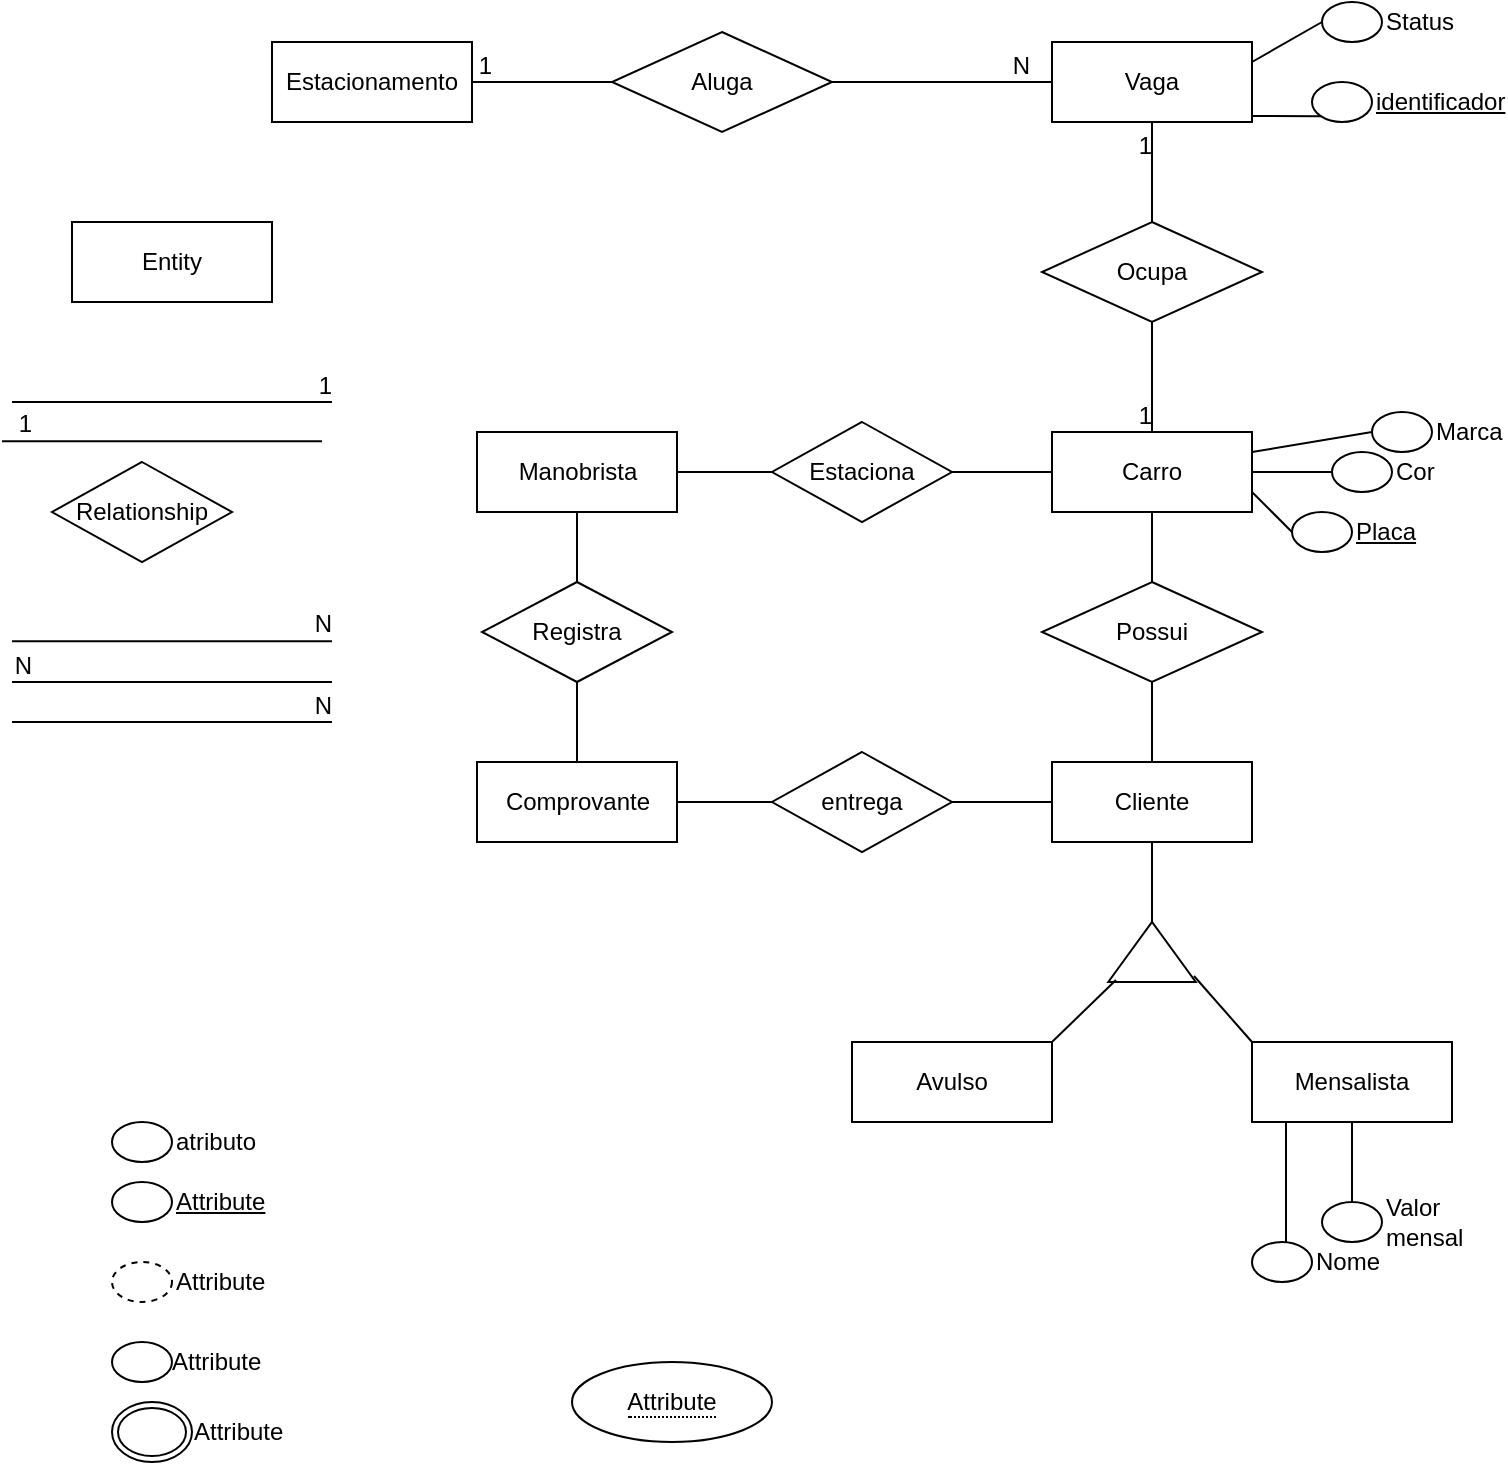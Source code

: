 <mxfile version="15.3.2" type="github">
  <diagram id="R2lEEEUBdFMjLlhIrx00" name="Page-1">
    <mxGraphModel dx="1157" dy="644" grid="1" gridSize="10" guides="1" tooltips="1" connect="1" arrows="1" fold="1" page="1" pageScale="1" pageWidth="850" pageHeight="1100" math="0" shadow="0" extFonts="Permanent Marker^https://fonts.googleapis.com/css?family=Permanent+Marker">
      <root>
        <mxCell id="0" />
        <mxCell id="1" parent="0" />
        <mxCell id="tJdDL1KsQvo14cv3xqzo-2" value="Entity" style="whiteSpace=wrap;html=1;align=center;" parent="1" vertex="1">
          <mxGeometry x="120" y="170" width="100" height="40" as="geometry" />
        </mxCell>
        <mxCell id="tJdDL1KsQvo14cv3xqzo-13" value="Relationship" style="shape=rhombus;perimeter=rhombusPerimeter;whiteSpace=wrap;html=1;align=center;" parent="1" vertex="1">
          <mxGeometry x="110" y="290" width="90" height="50" as="geometry" />
        </mxCell>
        <mxCell id="tJdDL1KsQvo14cv3xqzo-14" value="" style="triangle;whiteSpace=wrap;html=1;direction=north;" parent="1" vertex="1">
          <mxGeometry x="638.13" y="520" width="43.75" height="30" as="geometry" />
        </mxCell>
        <mxCell id="tJdDL1KsQvo14cv3xqzo-18" value="Estacionamento" style="whiteSpace=wrap;html=1;align=center;" parent="1" vertex="1">
          <mxGeometry x="220" y="80" width="100" height="40" as="geometry" />
        </mxCell>
        <mxCell id="f3KuXnRLb0RqSsgRTck7-1" value="" style="edgeStyle=orthogonalEdgeStyle;jumpStyle=none;orthogonalLoop=1;jettySize=auto;html=1;fontFamily=Helvetica;fontSize=12;strokeWidth=1;endArrow=none;endFill=0;" edge="1" parent="1" source="tJdDL1KsQvo14cv3xqzo-19" target="tJdDL1KsQvo14cv3xqzo-48">
          <mxGeometry relative="1" as="geometry" />
        </mxCell>
        <mxCell id="f3KuXnRLb0RqSsgRTck7-16" value="" style="edgeStyle=orthogonalEdgeStyle;jumpStyle=none;orthogonalLoop=1;jettySize=auto;html=1;fontFamily=Helvetica;fontSize=12;endArrow=none;endFill=0;strokeWidth=1;" edge="1" parent="1" source="tJdDL1KsQvo14cv3xqzo-19" target="f3KuXnRLb0RqSsgRTck7-14">
          <mxGeometry relative="1" as="geometry" />
        </mxCell>
        <mxCell id="f3KuXnRLb0RqSsgRTck7-20" value="" style="edgeStyle=orthogonalEdgeStyle;jumpStyle=none;orthogonalLoop=1;jettySize=auto;html=1;fontFamily=Helvetica;fontSize=12;endArrow=none;endFill=0;strokeWidth=1;" edge="1" parent="1" source="tJdDL1KsQvo14cv3xqzo-19" target="tJdDL1KsQvo14cv3xqzo-14">
          <mxGeometry relative="1" as="geometry" />
        </mxCell>
        <mxCell id="tJdDL1KsQvo14cv3xqzo-19" value="Cliente" style="whiteSpace=wrap;html=1;align=center;" parent="1" vertex="1">
          <mxGeometry x="610" y="440" width="100" height="40" as="geometry" />
        </mxCell>
        <mxCell id="tJdDL1KsQvo14cv3xqzo-20" value="Vaga" style="whiteSpace=wrap;html=1;align=center;" parent="1" vertex="1">
          <mxGeometry x="610" y="80" width="100" height="40" as="geometry" />
        </mxCell>
        <mxCell id="tJdDL1KsQvo14cv3xqzo-22" value="" style="endArrow=none;html=1;" parent="1" edge="1">
          <mxGeometry relative="1" as="geometry">
            <mxPoint x="90" y="379.6" as="sourcePoint" />
            <mxPoint x="250" y="379.6" as="targetPoint" />
            <Array as="points" />
          </mxGeometry>
        </mxCell>
        <mxCell id="tJdDL1KsQvo14cv3xqzo-23" value="N" style="resizable=0;html=1;align=right;verticalAlign=bottom;" parent="tJdDL1KsQvo14cv3xqzo-22" connectable="0" vertex="1">
          <mxGeometry x="1" relative="1" as="geometry" />
        </mxCell>
        <mxCell id="tJdDL1KsQvo14cv3xqzo-49" value="" style="edgeStyle=orthogonalEdgeStyle;orthogonalLoop=1;jettySize=auto;html=1;entryX=0.5;entryY=0;entryDx=0;entryDy=0;endArrow=none;endFill=0;" parent="1" source="tJdDL1KsQvo14cv3xqzo-25" target="tJdDL1KsQvo14cv3xqzo-48" edge="1">
          <mxGeometry relative="1" as="geometry">
            <mxPoint x="660" y="360" as="targetPoint" />
          </mxGeometry>
        </mxCell>
        <mxCell id="tJdDL1KsQvo14cv3xqzo-25" value="Carro" style="whiteSpace=wrap;html=1;align=center;" parent="1" vertex="1">
          <mxGeometry x="610" y="275" width="100" height="40" as="geometry" />
        </mxCell>
        <mxCell id="tJdDL1KsQvo14cv3xqzo-27" value="Aluga" style="shape=rhombus;perimeter=rhombusPerimeter;whiteSpace=wrap;html=1;align=center;" parent="1" vertex="1">
          <mxGeometry x="390" y="75" width="110" height="50" as="geometry" />
        </mxCell>
        <mxCell id="tJdDL1KsQvo14cv3xqzo-30" value="" style="endArrow=none;html=1;exitX=1;exitY=0.5;exitDx=0;exitDy=0;entryX=0;entryY=0.5;entryDx=0;entryDy=0;" parent="1" source="tJdDL1KsQvo14cv3xqzo-18" target="tJdDL1KsQvo14cv3xqzo-27" edge="1">
          <mxGeometry relative="1" as="geometry">
            <mxPoint x="270" y="160" as="sourcePoint" />
            <mxPoint x="430" y="160" as="targetPoint" />
          </mxGeometry>
        </mxCell>
        <mxCell id="tJdDL1KsQvo14cv3xqzo-31" value="1" style="resizable=0;html=1;align=right;verticalAlign=bottom;" parent="tJdDL1KsQvo14cv3xqzo-30" connectable="0" vertex="1">
          <mxGeometry x="1" relative="1" as="geometry">
            <mxPoint x="-60" as="offset" />
          </mxGeometry>
        </mxCell>
        <mxCell id="tJdDL1KsQvo14cv3xqzo-33" value="" style="endArrow=none;html=1;exitX=1;exitY=0.5;exitDx=0;exitDy=0;entryX=0;entryY=0.5;entryDx=0;entryDy=0;" parent="1" source="tJdDL1KsQvo14cv3xqzo-27" target="tJdDL1KsQvo14cv3xqzo-20" edge="1">
          <mxGeometry relative="1" as="geometry">
            <mxPoint x="490" y="160.0" as="sourcePoint" />
            <mxPoint x="650" y="160.0" as="targetPoint" />
          </mxGeometry>
        </mxCell>
        <mxCell id="tJdDL1KsQvo14cv3xqzo-34" value="N" style="resizable=0;html=1;align=right;verticalAlign=bottom;" parent="tJdDL1KsQvo14cv3xqzo-33" connectable="0" vertex="1">
          <mxGeometry x="1" relative="1" as="geometry">
            <mxPoint x="-11" as="offset" />
          </mxGeometry>
        </mxCell>
        <mxCell id="tJdDL1KsQvo14cv3xqzo-35" value="Ocupa" style="shape=rhombus;perimeter=rhombusPerimeter;whiteSpace=wrap;html=1;align=center;" parent="1" vertex="1">
          <mxGeometry x="605" y="170" width="110" height="50" as="geometry" />
        </mxCell>
        <mxCell id="tJdDL1KsQvo14cv3xqzo-36" value="" style="endArrow=none;html=1;exitX=0.5;exitY=1;exitDx=0;exitDy=0;entryX=0.5;entryY=0;entryDx=0;entryDy=0;" parent="1" source="tJdDL1KsQvo14cv3xqzo-20" target="tJdDL1KsQvo14cv3xqzo-35" edge="1">
          <mxGeometry relative="1" as="geometry">
            <mxPoint x="600" y="140" as="sourcePoint" />
            <mxPoint x="760" y="140" as="targetPoint" />
          </mxGeometry>
        </mxCell>
        <mxCell id="tJdDL1KsQvo14cv3xqzo-37" value="1" style="resizable=0;html=1;align=right;verticalAlign=bottom;" parent="tJdDL1KsQvo14cv3xqzo-36" connectable="0" vertex="1">
          <mxGeometry x="1" relative="1" as="geometry">
            <mxPoint y="-30" as="offset" />
          </mxGeometry>
        </mxCell>
        <mxCell id="tJdDL1KsQvo14cv3xqzo-38" value="" style="endArrow=none;html=1;" parent="1" edge="1">
          <mxGeometry relative="1" as="geometry">
            <mxPoint x="90" y="260" as="sourcePoint" />
            <mxPoint x="250" y="260" as="targetPoint" />
          </mxGeometry>
        </mxCell>
        <mxCell id="tJdDL1KsQvo14cv3xqzo-39" value="1" style="resizable=0;html=1;align=right;verticalAlign=bottom;" parent="tJdDL1KsQvo14cv3xqzo-38" connectable="0" vertex="1">
          <mxGeometry x="1" relative="1" as="geometry" />
        </mxCell>
        <mxCell id="tJdDL1KsQvo14cv3xqzo-40" value="" style="endArrow=none;html=1;" parent="1" edge="1">
          <mxGeometry relative="1" as="geometry">
            <mxPoint x="85" y="279.6" as="sourcePoint" />
            <mxPoint x="245" y="279.6" as="targetPoint" />
          </mxGeometry>
        </mxCell>
        <mxCell id="tJdDL1KsQvo14cv3xqzo-41" value="1" style="resizable=0;html=1;align=right;verticalAlign=bottom;" parent="tJdDL1KsQvo14cv3xqzo-40" connectable="0" vertex="1">
          <mxGeometry x="1" relative="1" as="geometry">
            <mxPoint x="-145" as="offset" />
          </mxGeometry>
        </mxCell>
        <mxCell id="tJdDL1KsQvo14cv3xqzo-42" value="" style="endArrow=none;html=1;" parent="1" edge="1">
          <mxGeometry relative="1" as="geometry">
            <mxPoint x="90" y="400" as="sourcePoint" />
            <mxPoint x="250" y="400" as="targetPoint" />
          </mxGeometry>
        </mxCell>
        <mxCell id="tJdDL1KsQvo14cv3xqzo-43" value="N" style="resizable=0;html=1;align=right;verticalAlign=bottom;" parent="tJdDL1KsQvo14cv3xqzo-42" connectable="0" vertex="1">
          <mxGeometry x="1" relative="1" as="geometry">
            <mxPoint x="-150" as="offset" />
          </mxGeometry>
        </mxCell>
        <mxCell id="tJdDL1KsQvo14cv3xqzo-44" value="" style="endArrow=none;html=1;" parent="1" edge="1">
          <mxGeometry relative="1" as="geometry">
            <mxPoint x="90" y="420" as="sourcePoint" />
            <mxPoint x="250" y="420" as="targetPoint" />
          </mxGeometry>
        </mxCell>
        <mxCell id="tJdDL1KsQvo14cv3xqzo-45" value="N" style="resizable=0;html=1;align=right;verticalAlign=bottom;" parent="tJdDL1KsQvo14cv3xqzo-44" connectable="0" vertex="1">
          <mxGeometry x="1" relative="1" as="geometry" />
        </mxCell>
        <mxCell id="tJdDL1KsQvo14cv3xqzo-46" value="" style="endArrow=none;html=1;entryX=0.5;entryY=0;entryDx=0;entryDy=0;exitX=0.5;exitY=1;exitDx=0;exitDy=0;" parent="1" source="tJdDL1KsQvo14cv3xqzo-35" target="tJdDL1KsQvo14cv3xqzo-25" edge="1">
          <mxGeometry relative="1" as="geometry">
            <mxPoint x="160" y="270" as="sourcePoint" />
            <mxPoint x="320" y="270" as="targetPoint" />
          </mxGeometry>
        </mxCell>
        <mxCell id="tJdDL1KsQvo14cv3xqzo-47" value="1" style="resizable=0;html=1;align=right;verticalAlign=bottom;" parent="tJdDL1KsQvo14cv3xqzo-46" connectable="0" vertex="1">
          <mxGeometry x="1" relative="1" as="geometry" />
        </mxCell>
        <mxCell id="tJdDL1KsQvo14cv3xqzo-48" value="Possui" style="shape=rhombus;perimeter=rhombusPerimeter;whiteSpace=wrap;html=1;align=center;" parent="1" vertex="1">
          <mxGeometry x="605" y="350" width="110" height="50" as="geometry" />
        </mxCell>
        <mxCell id="f3KuXnRLb0RqSsgRTck7-17" value="" style="edgeStyle=orthogonalEdgeStyle;jumpStyle=none;orthogonalLoop=1;jettySize=auto;html=1;fontFamily=Helvetica;fontSize=12;endArrow=none;endFill=0;strokeWidth=1;" edge="1" parent="1" source="tJdDL1KsQvo14cv3xqzo-58" target="f3KuXnRLb0RqSsgRTck7-4">
          <mxGeometry relative="1" as="geometry" />
        </mxCell>
        <mxCell id="f3KuXnRLb0RqSsgRTck7-18" value="" style="edgeStyle=orthogonalEdgeStyle;jumpStyle=none;orthogonalLoop=1;jettySize=auto;html=1;fontFamily=Helvetica;fontSize=12;endArrow=none;endFill=0;strokeWidth=1;" edge="1" parent="1" source="tJdDL1KsQvo14cv3xqzo-58" target="tJdDL1KsQvo14cv3xqzo-25">
          <mxGeometry relative="1" as="geometry" />
        </mxCell>
        <mxCell id="tJdDL1KsQvo14cv3xqzo-58" value="Estaciona" style="shape=rhombus;perimeter=rhombusPerimeter;whiteSpace=wrap;html=1;align=center;" parent="1" vertex="1">
          <mxGeometry x="470" y="270" width="90" height="50" as="geometry" />
        </mxCell>
        <mxCell id="f3KuXnRLb0RqSsgRTck7-3" value="Comprovante" style="whiteSpace=wrap;html=1;align=center;" vertex="1" parent="1">
          <mxGeometry x="322.5" y="440" width="100" height="40" as="geometry" />
        </mxCell>
        <mxCell id="f3KuXnRLb0RqSsgRTck7-4" value="Manobrista" style="whiteSpace=wrap;html=1;align=center;" vertex="1" parent="1">
          <mxGeometry x="322.5" y="275" width="100" height="40" as="geometry" />
        </mxCell>
        <mxCell id="f3KuXnRLb0RqSsgRTck7-8" value="" style="edgeStyle=orthogonalEdgeStyle;jumpStyle=none;orthogonalLoop=1;jettySize=auto;html=1;fontFamily=Helvetica;fontSize=12;endArrow=none;endFill=0;strokeWidth=1;" edge="1" parent="1" source="f3KuXnRLb0RqSsgRTck7-5" target="f3KuXnRLb0RqSsgRTck7-3">
          <mxGeometry relative="1" as="geometry" />
        </mxCell>
        <mxCell id="f3KuXnRLb0RqSsgRTck7-19" value="" style="edgeStyle=orthogonalEdgeStyle;jumpStyle=none;orthogonalLoop=1;jettySize=auto;html=1;fontFamily=Helvetica;fontSize=12;endArrow=none;endFill=0;strokeWidth=1;" edge="1" parent="1" source="f3KuXnRLb0RqSsgRTck7-5" target="f3KuXnRLb0RqSsgRTck7-4">
          <mxGeometry relative="1" as="geometry" />
        </mxCell>
        <mxCell id="f3KuXnRLb0RqSsgRTck7-5" value="Registra" style="shape=rhombus;perimeter=rhombusPerimeter;whiteSpace=wrap;html=1;align=center;" vertex="1" parent="1">
          <mxGeometry x="325" y="350" width="95" height="50" as="geometry" />
        </mxCell>
        <mxCell id="f3KuXnRLb0RqSsgRTck7-15" value="" style="edgeStyle=orthogonalEdgeStyle;jumpStyle=none;orthogonalLoop=1;jettySize=auto;html=1;fontFamily=Helvetica;fontSize=12;endArrow=none;endFill=0;strokeWidth=1;" edge="1" parent="1" source="f3KuXnRLb0RqSsgRTck7-14" target="f3KuXnRLb0RqSsgRTck7-3">
          <mxGeometry relative="1" as="geometry" />
        </mxCell>
        <mxCell id="f3KuXnRLb0RqSsgRTck7-14" value="entrega" style="shape=rhombus;perimeter=rhombusPerimeter;whiteSpace=wrap;html=1;align=center;" vertex="1" parent="1">
          <mxGeometry x="470" y="435" width="90" height="50" as="geometry" />
        </mxCell>
        <mxCell id="f3KuXnRLb0RqSsgRTck7-21" value="Avulso" style="whiteSpace=wrap;html=1;align=center;direction=west;" vertex="1" parent="1">
          <mxGeometry x="510" y="580" width="100" height="40" as="geometry" />
        </mxCell>
        <mxCell id="f3KuXnRLb0RqSsgRTck7-22" value="Mensalista" style="whiteSpace=wrap;html=1;align=center;" vertex="1" parent="1">
          <mxGeometry x="710" y="580" width="100" height="40" as="geometry" />
        </mxCell>
        <mxCell id="f3KuXnRLb0RqSsgRTck7-29" value="" style="endArrow=none;html=1;fontFamily=Helvetica;fontSize=12;strokeWidth=1;entryX=0.033;entryY=0.088;entryDx=0;entryDy=0;entryPerimeter=0;exitX=0;exitY=1;exitDx=0;exitDy=0;" edge="1" parent="1" source="f3KuXnRLb0RqSsgRTck7-21" target="tJdDL1KsQvo14cv3xqzo-14">
          <mxGeometry width="50" height="50" relative="1" as="geometry">
            <mxPoint x="555" y="575" as="sourcePoint" />
            <mxPoint x="605" y="525" as="targetPoint" />
          </mxGeometry>
        </mxCell>
        <mxCell id="f3KuXnRLb0RqSsgRTck7-30" value="" style="endArrow=none;html=1;fontFamily=Helvetica;fontSize=12;strokeWidth=1;exitX=0.1;exitY=0.98;exitDx=0;exitDy=0;exitPerimeter=0;" edge="1" parent="1" source="tJdDL1KsQvo14cv3xqzo-14">
          <mxGeometry width="50" height="50" relative="1" as="geometry">
            <mxPoint x="660" y="640" as="sourcePoint" />
            <mxPoint x="710" y="580" as="targetPoint" />
            <Array as="points" />
          </mxGeometry>
        </mxCell>
        <mxCell id="f3KuXnRLb0RqSsgRTck7-38" value="atributo" style="ellipse;whiteSpace=wrap;html=1;align=left;fontStyle=0;fontFamily=Helvetica;fontSize=12;spacingLeft=30;" vertex="1" parent="1">
          <mxGeometry x="140" y="620" width="30" height="20" as="geometry" />
        </mxCell>
        <mxCell id="f3KuXnRLb0RqSsgRTck7-44" value="Attribute" style="ellipse;whiteSpace=wrap;html=1;align=left;fontStyle=4;fontFamily=Helvetica;fontSize=12;spacingLeft=30;" vertex="1" parent="1">
          <mxGeometry x="140" y="650" width="30" height="20" as="geometry" />
        </mxCell>
        <mxCell id="f3KuXnRLb0RqSsgRTck7-45" value="Attribute" style="ellipse;whiteSpace=wrap;html=1;align=left;fontStyle=0;fontFamily=Helvetica;fontSize=12;spacingLeft=30;dashed=1;" vertex="1" parent="1">
          <mxGeometry x="140" y="690" width="30" height="20" as="geometry" />
        </mxCell>
        <mxCell id="f3KuXnRLb0RqSsgRTck7-46" value="Attribute" style="ellipse;whiteSpace=wrap;html=1;align=left;fontStyle=0;fontFamily=Helvetica;fontSize=12;spacingLeft=28;strokeWidth=1;perimeterSpacing=1;" vertex="1" parent="1">
          <mxGeometry x="140" y="730" width="30" height="20" as="geometry" />
        </mxCell>
        <mxCell id="f3KuXnRLb0RqSsgRTck7-47" value="&lt;span style=&quot;border-bottom: 1px dotted&quot;&gt;Attribute&lt;/span&gt;" style="ellipse;whiteSpace=wrap;html=1;align=center;fontFamily=Helvetica;fontSize=12;strokeWidth=1;" vertex="1" parent="1">
          <mxGeometry x="370" y="740" width="100" height="40" as="geometry" />
        </mxCell>
        <mxCell id="f3KuXnRLb0RqSsgRTck7-48" value="Attribute" style="ellipse;shape=doubleEllipse;margin=3;whiteSpace=wrap;html=1;align=left;fontFamily=Helvetica;fontSize=12;strokeWidth=1;spacingLeft=36;" vertex="1" parent="1">
          <mxGeometry x="140" y="760" width="40" height="30" as="geometry" />
        </mxCell>
        <mxCell id="f3KuXnRLb0RqSsgRTck7-50" value="Nome" style="ellipse;whiteSpace=wrap;html=1;align=left;fontStyle=0;fontFamily=Helvetica;fontSize=12;spacingLeft=30;direction=west;" vertex="1" parent="1">
          <mxGeometry x="710" y="680" width="30" height="20" as="geometry" />
        </mxCell>
        <mxCell id="f3KuXnRLb0RqSsgRTck7-53" value="" style="endArrow=none;html=1;rounded=0;fontFamily=Helvetica;fontSize=12;targetPerimeterSpacing=0;strokeWidth=1;entryX=0.17;entryY=1;entryDx=0;entryDy=0;entryPerimeter=0;" edge="1" parent="1" target="f3KuXnRLb0RqSsgRTck7-22">
          <mxGeometry relative="1" as="geometry">
            <mxPoint x="727" y="680" as="sourcePoint" />
            <mxPoint x="681.88" y="670" as="targetPoint" />
            <Array as="points" />
          </mxGeometry>
        </mxCell>
        <mxCell id="f3KuXnRLb0RqSsgRTck7-58" value="" style="edgeStyle=orthogonalEdgeStyle;rounded=1;jumpStyle=none;orthogonalLoop=1;jettySize=auto;html=1;fontFamily=Helvetica;fontSize=12;endArrow=none;endFill=0;targetPerimeterSpacing=0;strokeWidth=1;" edge="1" parent="1" source="f3KuXnRLb0RqSsgRTck7-55" target="f3KuXnRLb0RqSsgRTck7-22">
          <mxGeometry relative="1" as="geometry" />
        </mxCell>
        <mxCell id="f3KuXnRLb0RqSsgRTck7-55" value="Valor mensal" style="ellipse;whiteSpace=wrap;html=1;align=left;fontStyle=0;fontFamily=Helvetica;fontSize=12;spacingLeft=30;" vertex="1" parent="1">
          <mxGeometry x="745" y="660" width="30" height="20" as="geometry" />
        </mxCell>
        <mxCell id="f3KuXnRLb0RqSsgRTck7-59" value="Cor" style="ellipse;whiteSpace=wrap;html=1;align=left;fontStyle=0;fontFamily=Helvetica;fontSize=12;spacingLeft=30;" vertex="1" parent="1">
          <mxGeometry x="750" y="285" width="30" height="20" as="geometry" />
        </mxCell>
        <mxCell id="f3KuXnRLb0RqSsgRTck7-60" value="Placa" style="ellipse;whiteSpace=wrap;html=1;align=left;fontStyle=4;fontFamily=Helvetica;fontSize=12;spacingLeft=30;" vertex="1" parent="1">
          <mxGeometry x="730" y="315" width="30" height="20" as="geometry" />
        </mxCell>
        <mxCell id="f3KuXnRLb0RqSsgRTck7-63" value="" style="endArrow=none;html=1;rounded=0;fontFamily=Helvetica;fontSize=12;targetPerimeterSpacing=0;strokeWidth=1;entryX=0;entryY=0.5;entryDx=0;entryDy=0;exitX=1;exitY=0.75;exitDx=0;exitDy=0;" edge="1" parent="1" source="tJdDL1KsQvo14cv3xqzo-25" target="f3KuXnRLb0RqSsgRTck7-60">
          <mxGeometry relative="1" as="geometry">
            <mxPoint x="695" y="320" as="sourcePoint" />
            <mxPoint x="755" y="320.31" as="targetPoint" />
          </mxGeometry>
        </mxCell>
        <mxCell id="f3KuXnRLb0RqSsgRTck7-64" value="Marca" style="ellipse;whiteSpace=wrap;html=1;align=left;fontStyle=0;fontFamily=Helvetica;fontSize=12;spacingLeft=30;" vertex="1" parent="1">
          <mxGeometry x="770" y="265" width="30" height="20" as="geometry" />
        </mxCell>
        <mxCell id="f3KuXnRLb0RqSsgRTck7-66" value="" style="endArrow=none;html=1;rounded=0;fontFamily=Helvetica;fontSize=12;targetPerimeterSpacing=0;strokeWidth=1;exitX=1;exitY=0.25;exitDx=0;exitDy=0;entryX=0;entryY=0.5;entryDx=0;entryDy=0;" edge="1" parent="1" source="tJdDL1KsQvo14cv3xqzo-25" target="f3KuXnRLb0RqSsgRTck7-64">
          <mxGeometry relative="1" as="geometry">
            <mxPoint x="670" y="230" as="sourcePoint" />
            <mxPoint x="830" y="230" as="targetPoint" />
            <Array as="points" />
          </mxGeometry>
        </mxCell>
        <mxCell id="f3KuXnRLb0RqSsgRTck7-67" value="" style="endArrow=none;html=1;rounded=0;fontFamily=Helvetica;fontSize=12;targetPerimeterSpacing=0;strokeWidth=1;entryX=0;entryY=0.5;entryDx=0;entryDy=0;exitX=1;exitY=0.5;exitDx=0;exitDy=0;" edge="1" parent="1" source="tJdDL1KsQvo14cv3xqzo-25" target="f3KuXnRLb0RqSsgRTck7-59">
          <mxGeometry relative="1" as="geometry">
            <mxPoint x="681.88" y="270" as="sourcePoint" />
            <mxPoint x="841.88" y="270" as="targetPoint" />
            <Array as="points" />
          </mxGeometry>
        </mxCell>
        <mxCell id="f3KuXnRLb0RqSsgRTck7-68" value="Status" style="ellipse;whiteSpace=wrap;html=1;align=left;fontStyle=0;fontFamily=Helvetica;fontSize=12;spacingLeft=30;" vertex="1" parent="1">
          <mxGeometry x="745" y="60" width="30" height="20" as="geometry" />
        </mxCell>
        <mxCell id="f3KuXnRLb0RqSsgRTck7-69" value="identificador" style="ellipse;whiteSpace=wrap;html=1;align=left;fontStyle=4;fontFamily=Helvetica;fontSize=12;spacingLeft=30;" vertex="1" parent="1">
          <mxGeometry x="740" y="100" width="30" height="20" as="geometry" />
        </mxCell>
        <mxCell id="f3KuXnRLb0RqSsgRTck7-72" value="" style="endArrow=none;html=1;rounded=0;fontFamily=Helvetica;fontSize=12;targetPerimeterSpacing=0;strokeWidth=1;entryX=0;entryY=1;entryDx=0;entryDy=0;" edge="1" parent="1" target="f3KuXnRLb0RqSsgRTck7-69">
          <mxGeometry relative="1" as="geometry">
            <mxPoint x="710" y="117" as="sourcePoint" />
            <mxPoint x="830" y="150" as="targetPoint" />
            <Array as="points" />
          </mxGeometry>
        </mxCell>
        <mxCell id="f3KuXnRLb0RqSsgRTck7-73" value="" style="endArrow=none;html=1;rounded=0;fontFamily=Helvetica;fontSize=12;targetPerimeterSpacing=0;strokeWidth=1;entryX=0;entryY=0.5;entryDx=0;entryDy=0;exitX=1;exitY=0.25;exitDx=0;exitDy=0;" edge="1" parent="1" source="tJdDL1KsQvo14cv3xqzo-20" target="f3KuXnRLb0RqSsgRTck7-68">
          <mxGeometry relative="1" as="geometry">
            <mxPoint x="610" y="50" as="sourcePoint" />
            <mxPoint x="770" y="50" as="targetPoint" />
            <Array as="points" />
          </mxGeometry>
        </mxCell>
      </root>
    </mxGraphModel>
  </diagram>
</mxfile>
